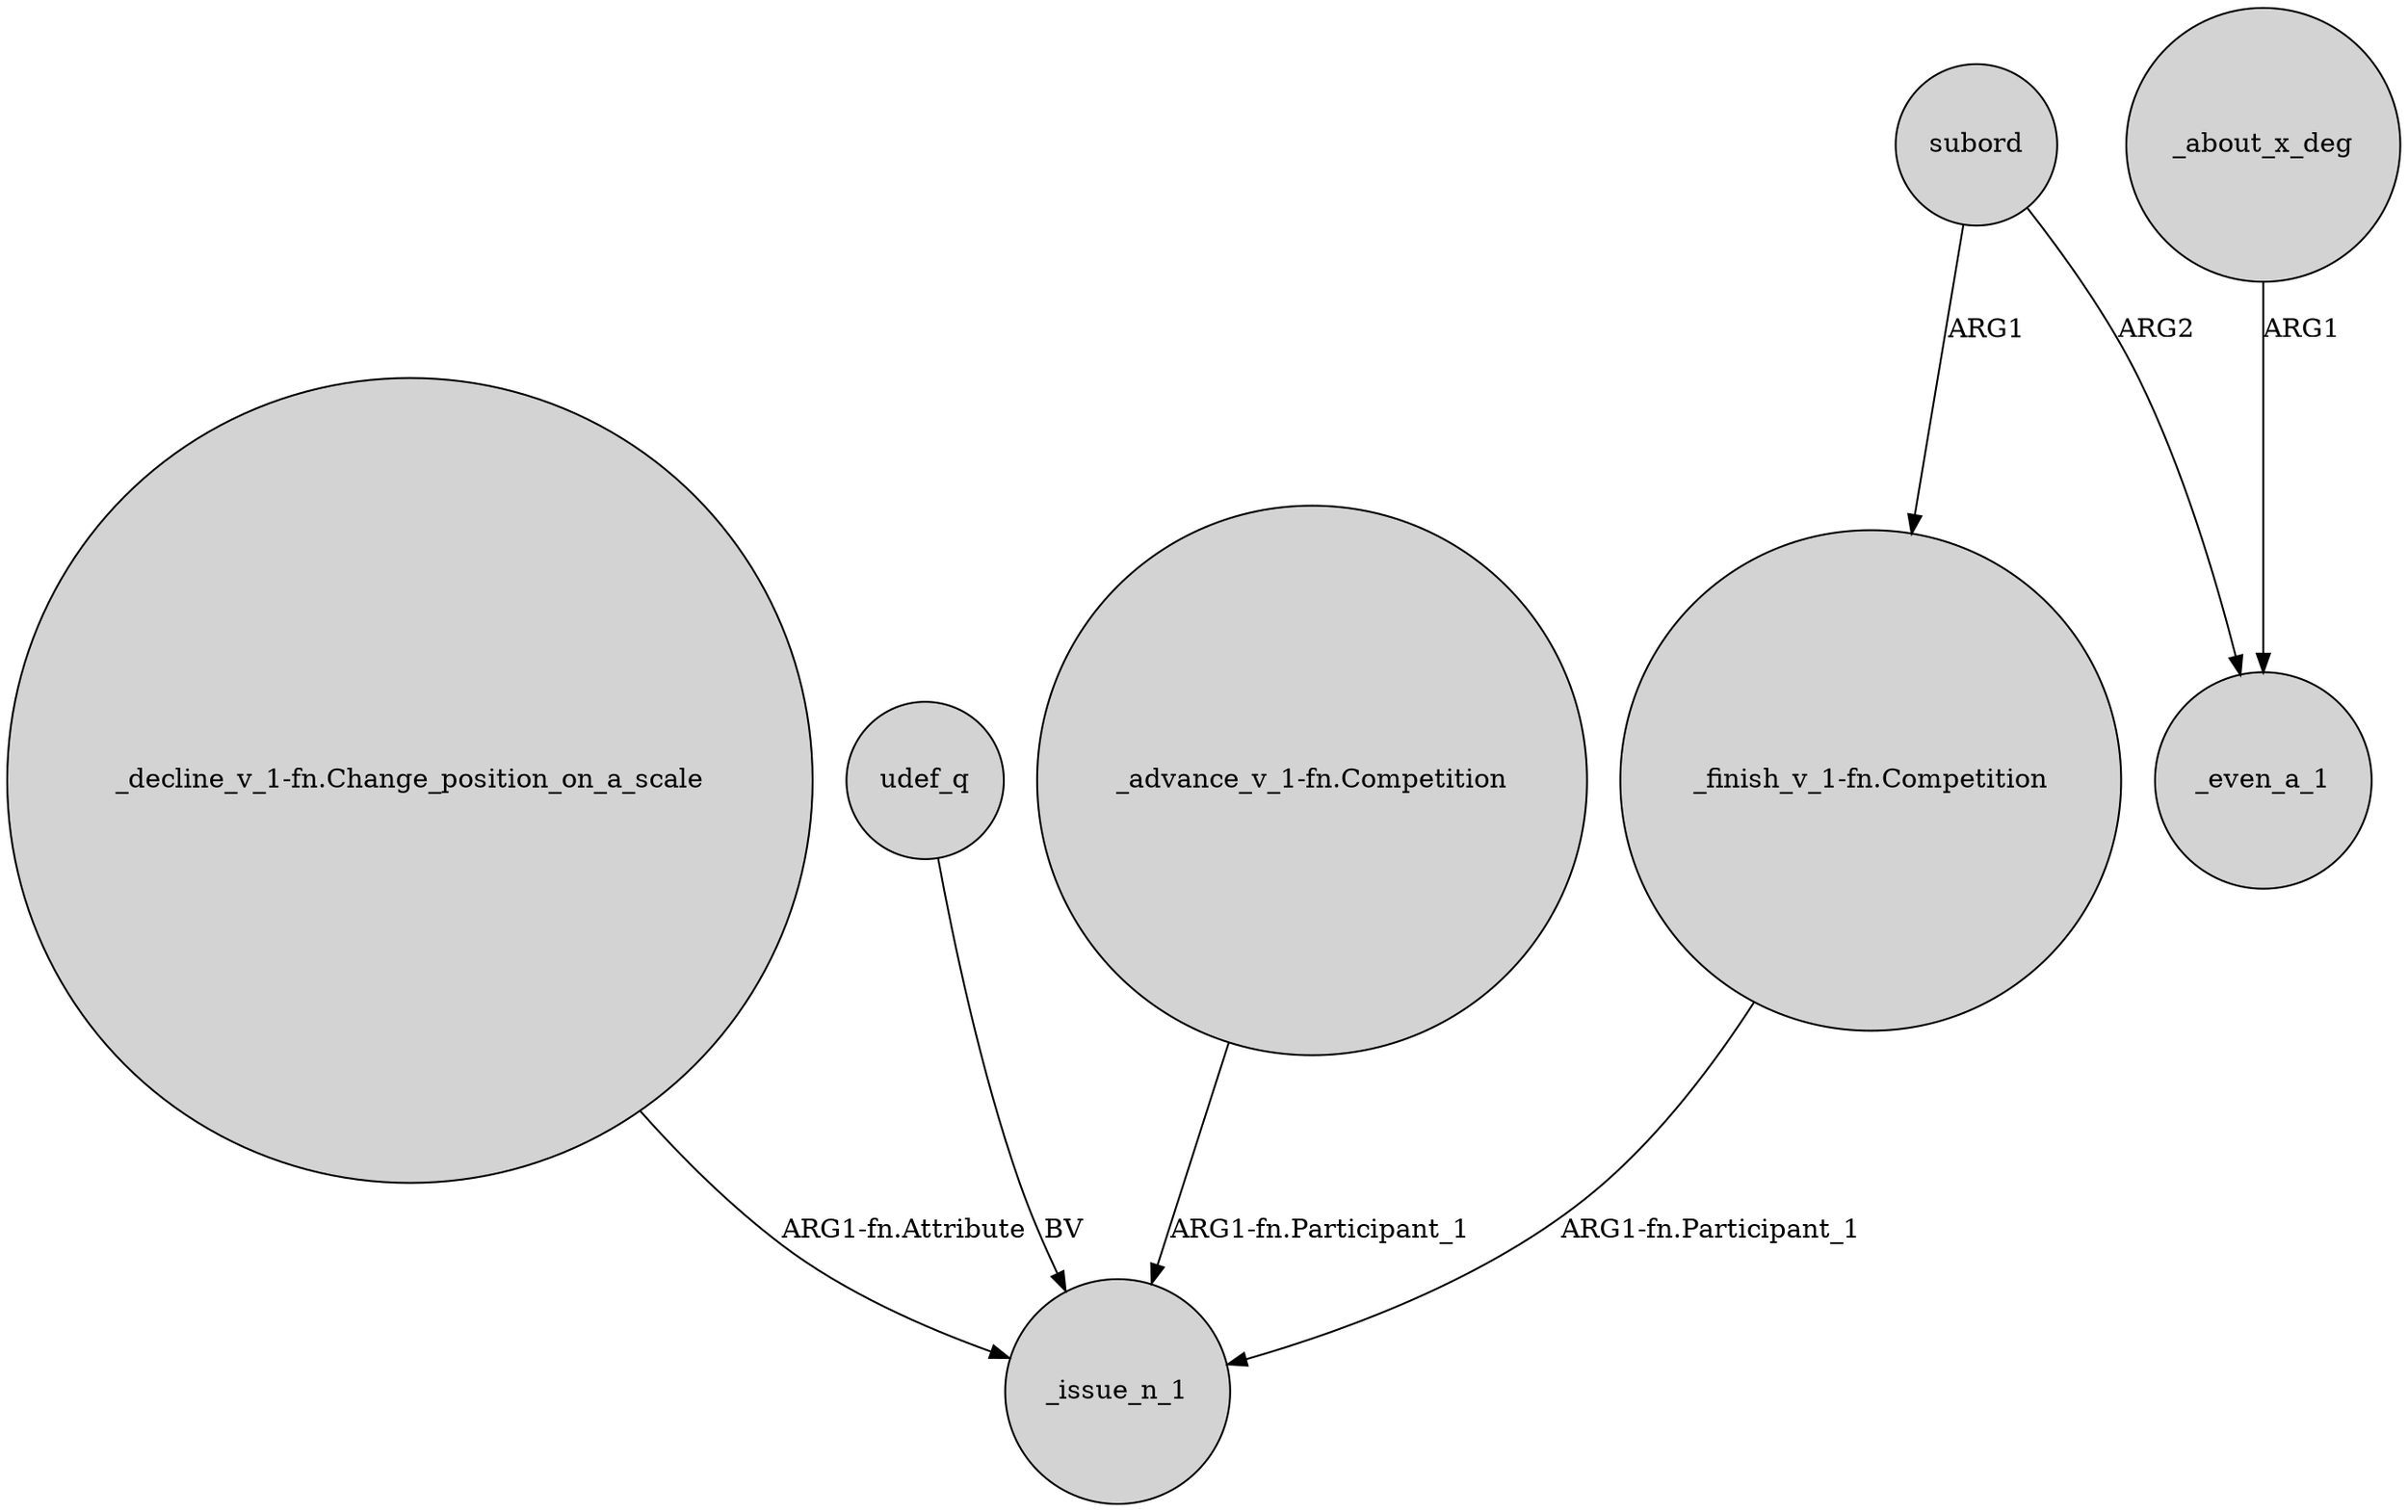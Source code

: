 digraph {
	node [shape=circle style=filled]
	"_finish_v_1-fn.Competition" -> _issue_n_1 [label="ARG1-fn.Participant_1"]
	"_decline_v_1-fn.Change_position_on_a_scale" -> _issue_n_1 [label="ARG1-fn.Attribute"]
	udef_q -> _issue_n_1 [label=BV]
	_about_x_deg -> _even_a_1 [label=ARG1]
	subord -> _even_a_1 [label=ARG2]
	"_advance_v_1-fn.Competition" -> _issue_n_1 [label="ARG1-fn.Participant_1"]
	subord -> "_finish_v_1-fn.Competition" [label=ARG1]
}
